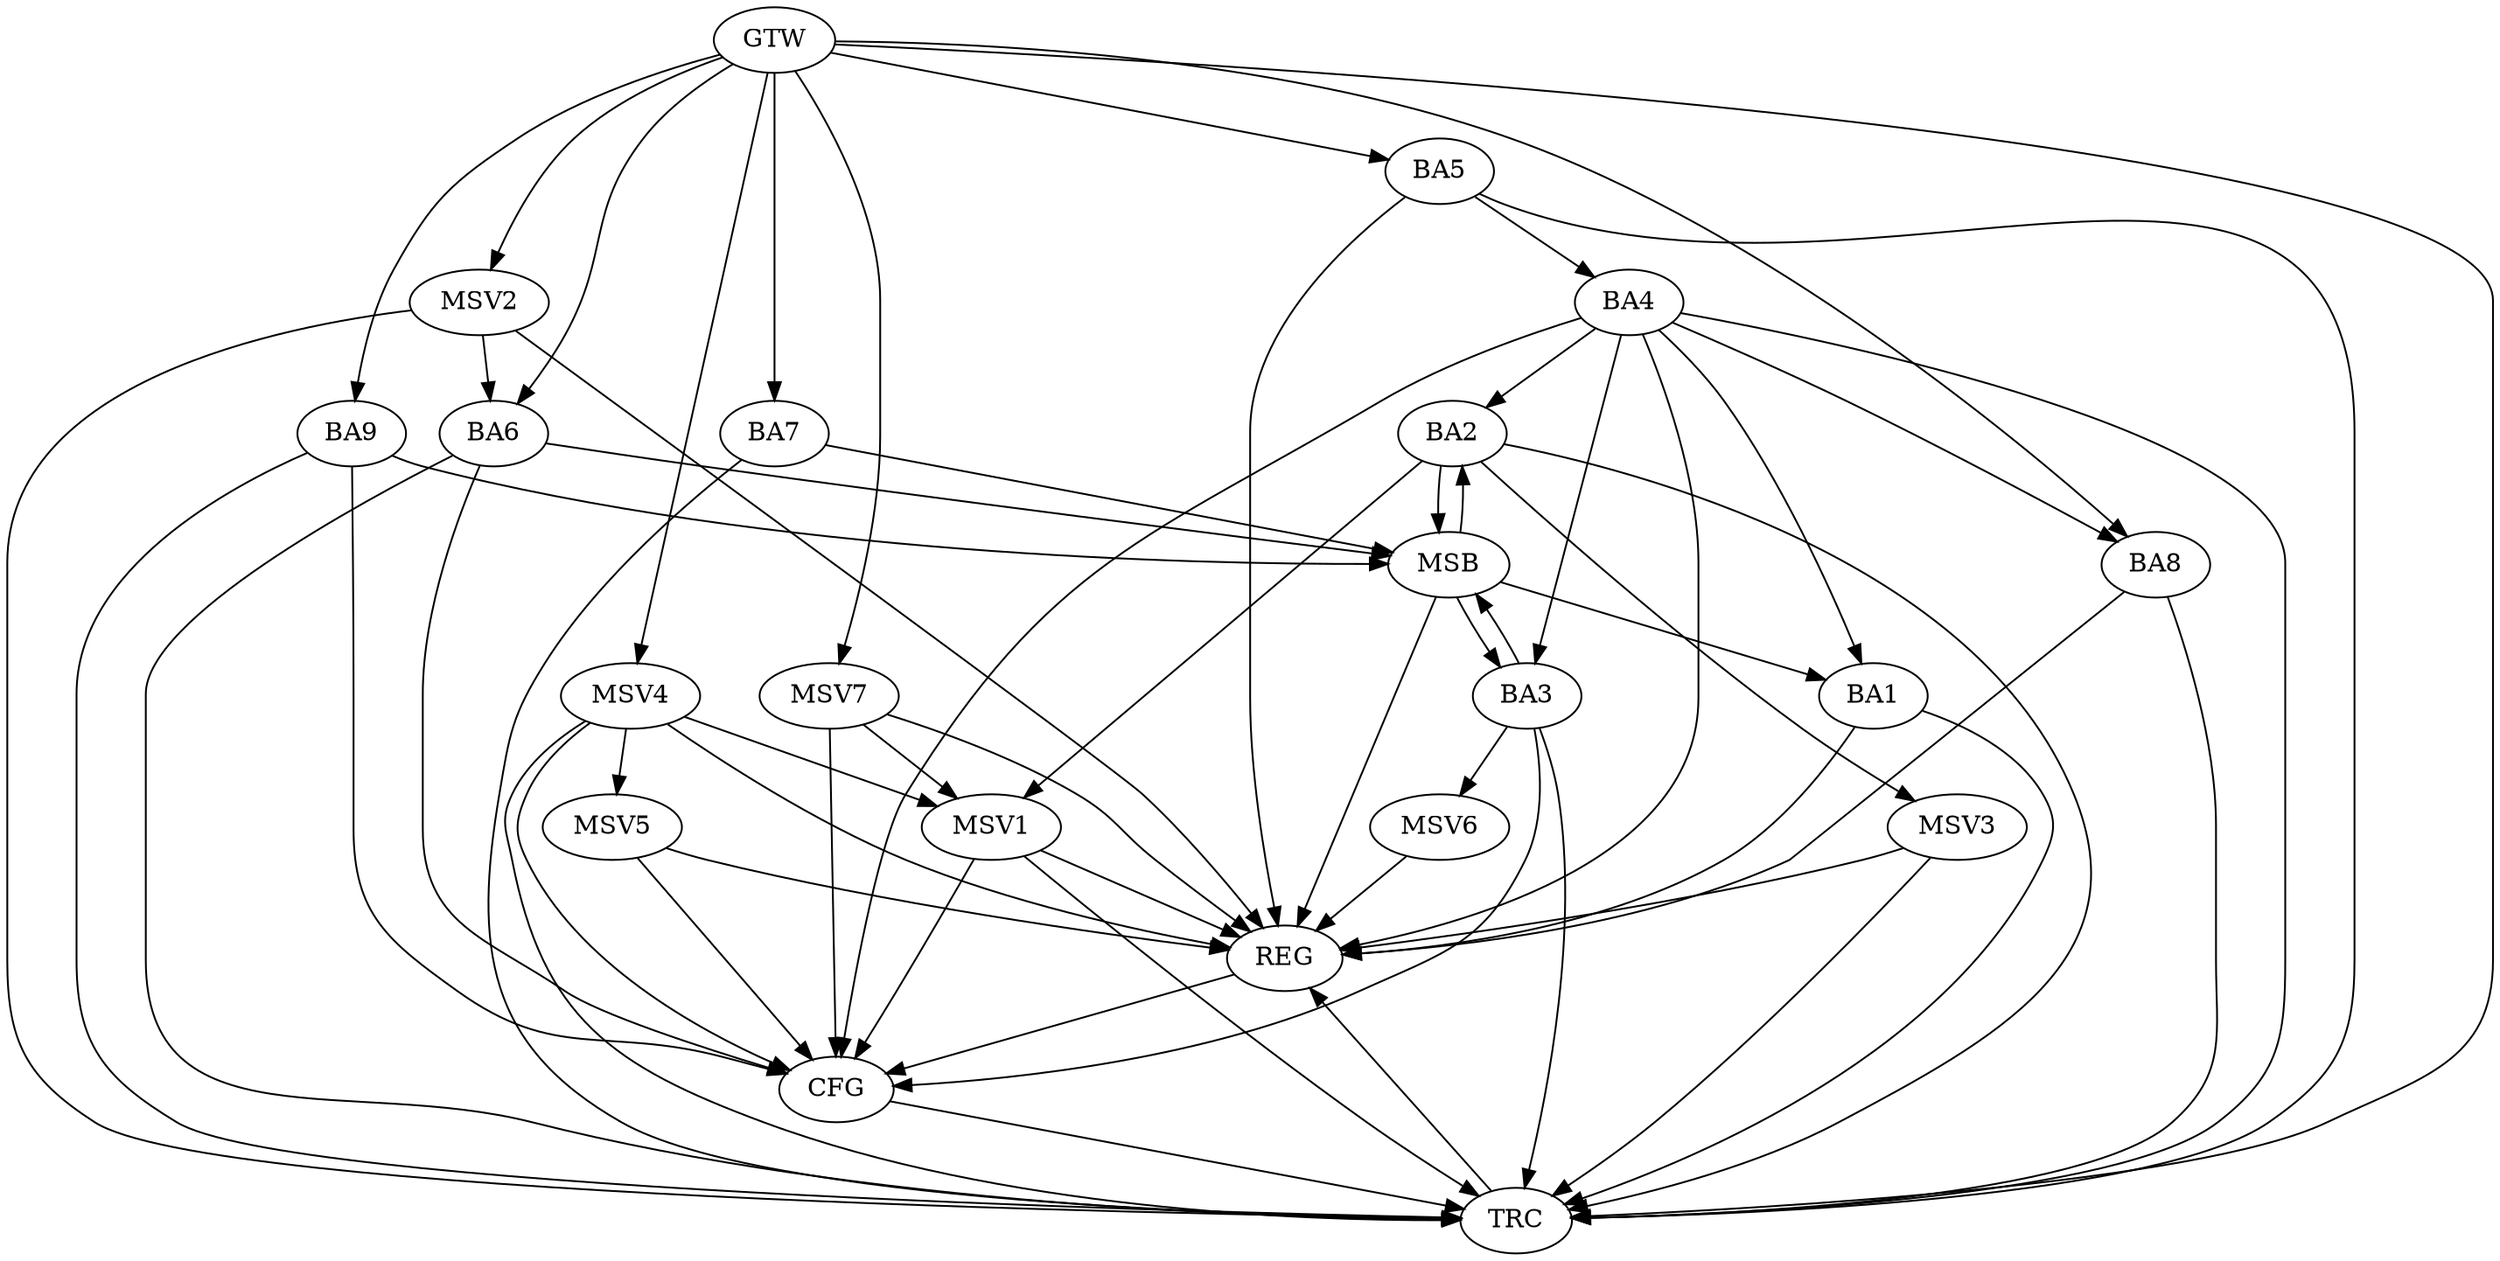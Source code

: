 strict digraph G {
  BA1 [ label="BA1" ];
  BA2 [ label="BA2" ];
  BA3 [ label="BA3" ];
  BA4 [ label="BA4" ];
  BA5 [ label="BA5" ];
  BA6 [ label="BA6" ];
  BA7 [ label="BA7" ];
  BA8 [ label="BA8" ];
  BA9 [ label="BA9" ];
  GTW [ label="GTW" ];
  REG [ label="REG" ];
  MSB [ label="MSB" ];
  CFG [ label="CFG" ];
  TRC [ label="TRC" ];
  MSV1 [ label="MSV1" ];
  MSV2 [ label="MSV2" ];
  MSV3 [ label="MSV3" ];
  MSV4 [ label="MSV4" ];
  MSV5 [ label="MSV5" ];
  MSV6 [ label="MSV6" ];
  MSV7 [ label="MSV7" ];
  BA4 -> BA1;
  BA5 -> BA4;
  GTW -> BA5;
  GTW -> BA6;
  GTW -> BA7;
  GTW -> BA8;
  GTW -> BA9;
  BA1 -> REG;
  BA4 -> REG;
  BA5 -> REG;
  BA8 -> REG;
  BA2 -> MSB;
  MSB -> BA1;
  MSB -> REG;
  BA3 -> MSB;
  MSB -> BA2;
  BA6 -> MSB;
  BA7 -> MSB;
  BA9 -> MSB;
  MSB -> BA3;
  BA6 -> CFG;
  BA9 -> CFG;
  BA4 -> CFG;
  BA3 -> CFG;
  REG -> CFG;
  BA1 -> TRC;
  BA2 -> TRC;
  BA3 -> TRC;
  BA4 -> TRC;
  BA5 -> TRC;
  BA6 -> TRC;
  BA7 -> TRC;
  BA8 -> TRC;
  BA9 -> TRC;
  GTW -> TRC;
  CFG -> TRC;
  TRC -> REG;
  BA4 -> BA3;
  BA4 -> BA2;
  BA4 -> BA8;
  BA2 -> MSV1;
  MSV1 -> REG;
  MSV1 -> TRC;
  MSV1 -> CFG;
  MSV2 -> BA6;
  GTW -> MSV2;
  MSV2 -> REG;
  MSV2 -> TRC;
  BA2 -> MSV3;
  MSV3 -> REG;
  MSV3 -> TRC;
  MSV4 -> MSV1;
  GTW -> MSV4;
  MSV4 -> REG;
  MSV4 -> TRC;
  MSV4 -> CFG;
  MSV4 -> MSV5;
  MSV5 -> REG;
  MSV5 -> CFG;
  BA3 -> MSV6;
  MSV6 -> REG;
  MSV7 -> MSV1;
  GTW -> MSV7;
  MSV7 -> REG;
  MSV7 -> CFG;
}
